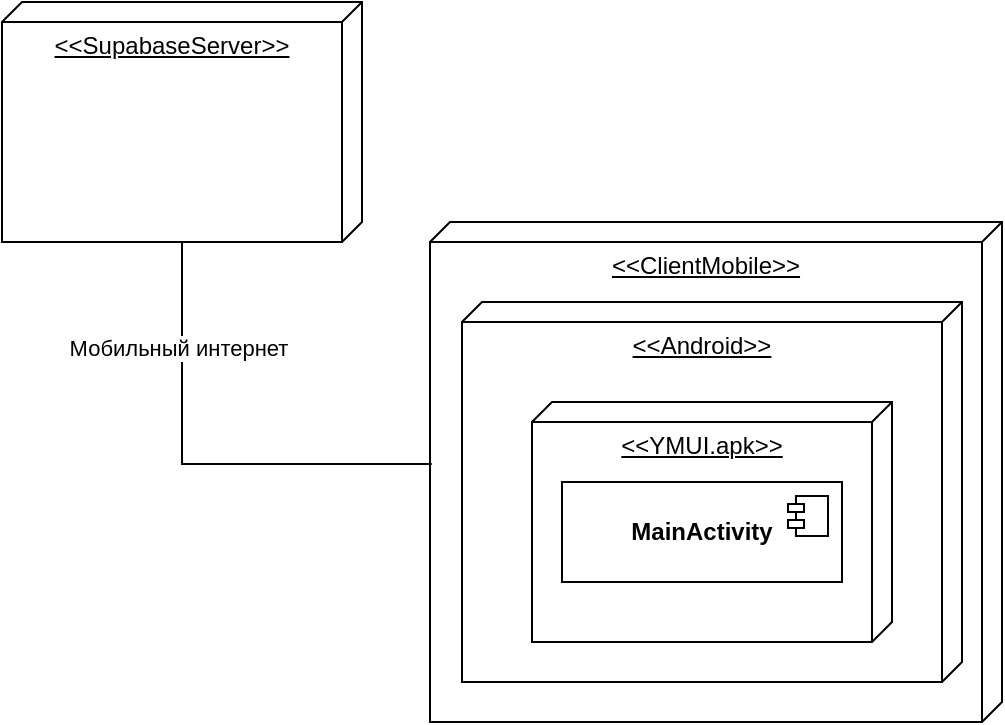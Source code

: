 <mxfile version="26.0.16">
  <diagram name="Страница — 1" id="EB0BScSNZs2C7mYJUprc">
    <mxGraphModel dx="1098" dy="828" grid="1" gridSize="10" guides="1" tooltips="1" connect="1" arrows="1" fold="1" page="1" pageScale="1" pageWidth="827" pageHeight="1169" math="0" shadow="0">
      <root>
        <mxCell id="0" />
        <mxCell id="1" parent="0" />
        <mxCell id="sziGJDYEBXgoYWrofVJn-1" value="&amp;lt;&amp;lt;ClientMobile&amp;gt;&amp;gt;" style="verticalAlign=top;align=center;spacingTop=8;spacingLeft=2;spacingRight=12;shape=cube;size=10;direction=south;fontStyle=4;html=1;whiteSpace=wrap;" vertex="1" parent="1">
          <mxGeometry x="324" y="250" width="286" height="250" as="geometry" />
        </mxCell>
        <mxCell id="sziGJDYEBXgoYWrofVJn-7" style="edgeStyle=orthogonalEdgeStyle;rounded=0;orthogonalLoop=1;jettySize=auto;html=1;entryX=0.484;entryY=0.997;entryDx=0;entryDy=0;entryPerimeter=0;endArrow=none;startFill=0;" edge="1" parent="1" source="sziGJDYEBXgoYWrofVJn-2" target="sziGJDYEBXgoYWrofVJn-1">
          <mxGeometry relative="1" as="geometry">
            <mxPoint x="200" y="210" as="targetPoint" />
            <Array as="points">
              <mxPoint x="200" y="371" />
            </Array>
          </mxGeometry>
        </mxCell>
        <mxCell id="sziGJDYEBXgoYWrofVJn-8" value="Мобильный интернет" style="edgeLabel;html=1;align=center;verticalAlign=middle;resizable=0;points=[];" vertex="1" connectable="0" parent="sziGJDYEBXgoYWrofVJn-7">
          <mxGeometry x="-0.551" y="-2" relative="1" as="geometry">
            <mxPoint as="offset" />
          </mxGeometry>
        </mxCell>
        <mxCell id="sziGJDYEBXgoYWrofVJn-2" value="&amp;lt;&amp;lt;SupabaseServer&amp;gt;&amp;gt;" style="verticalAlign=top;align=center;spacingTop=8;spacingLeft=2;spacingRight=12;shape=cube;size=10;direction=south;fontStyle=4;html=1;whiteSpace=wrap;" vertex="1" parent="1">
          <mxGeometry x="110" y="140" width="180" height="120" as="geometry" />
        </mxCell>
        <mxCell id="sziGJDYEBXgoYWrofVJn-3" value="&amp;lt;&amp;lt;Android&amp;gt;&amp;gt;" style="verticalAlign=top;align=center;spacingTop=8;spacingLeft=2;spacingRight=12;shape=cube;size=10;direction=south;fontStyle=4;html=1;whiteSpace=wrap;" vertex="1" parent="1">
          <mxGeometry x="340" y="290" width="250" height="190" as="geometry" />
        </mxCell>
        <mxCell id="sziGJDYEBXgoYWrofVJn-4" value="&amp;lt;&amp;lt;YMUI.apk&amp;gt;&amp;gt;" style="verticalAlign=top;align=center;spacingTop=8;spacingLeft=2;spacingRight=12;shape=cube;size=10;direction=south;fontStyle=4;html=1;whiteSpace=wrap;" vertex="1" parent="1">
          <mxGeometry x="375" y="340" width="180" height="120" as="geometry" />
        </mxCell>
        <mxCell id="sziGJDYEBXgoYWrofVJn-5" value="&lt;b&gt;MainActivity&lt;/b&gt;" style="html=1;dropTarget=0;whiteSpace=wrap;" vertex="1" parent="1">
          <mxGeometry x="390" y="380" width="140" height="50" as="geometry" />
        </mxCell>
        <mxCell id="sziGJDYEBXgoYWrofVJn-6" value="" style="shape=module;jettyWidth=8;jettyHeight=4;" vertex="1" parent="sziGJDYEBXgoYWrofVJn-5">
          <mxGeometry x="1" width="20" height="20" relative="1" as="geometry">
            <mxPoint x="-27" y="7" as="offset" />
          </mxGeometry>
        </mxCell>
      </root>
    </mxGraphModel>
  </diagram>
</mxfile>
